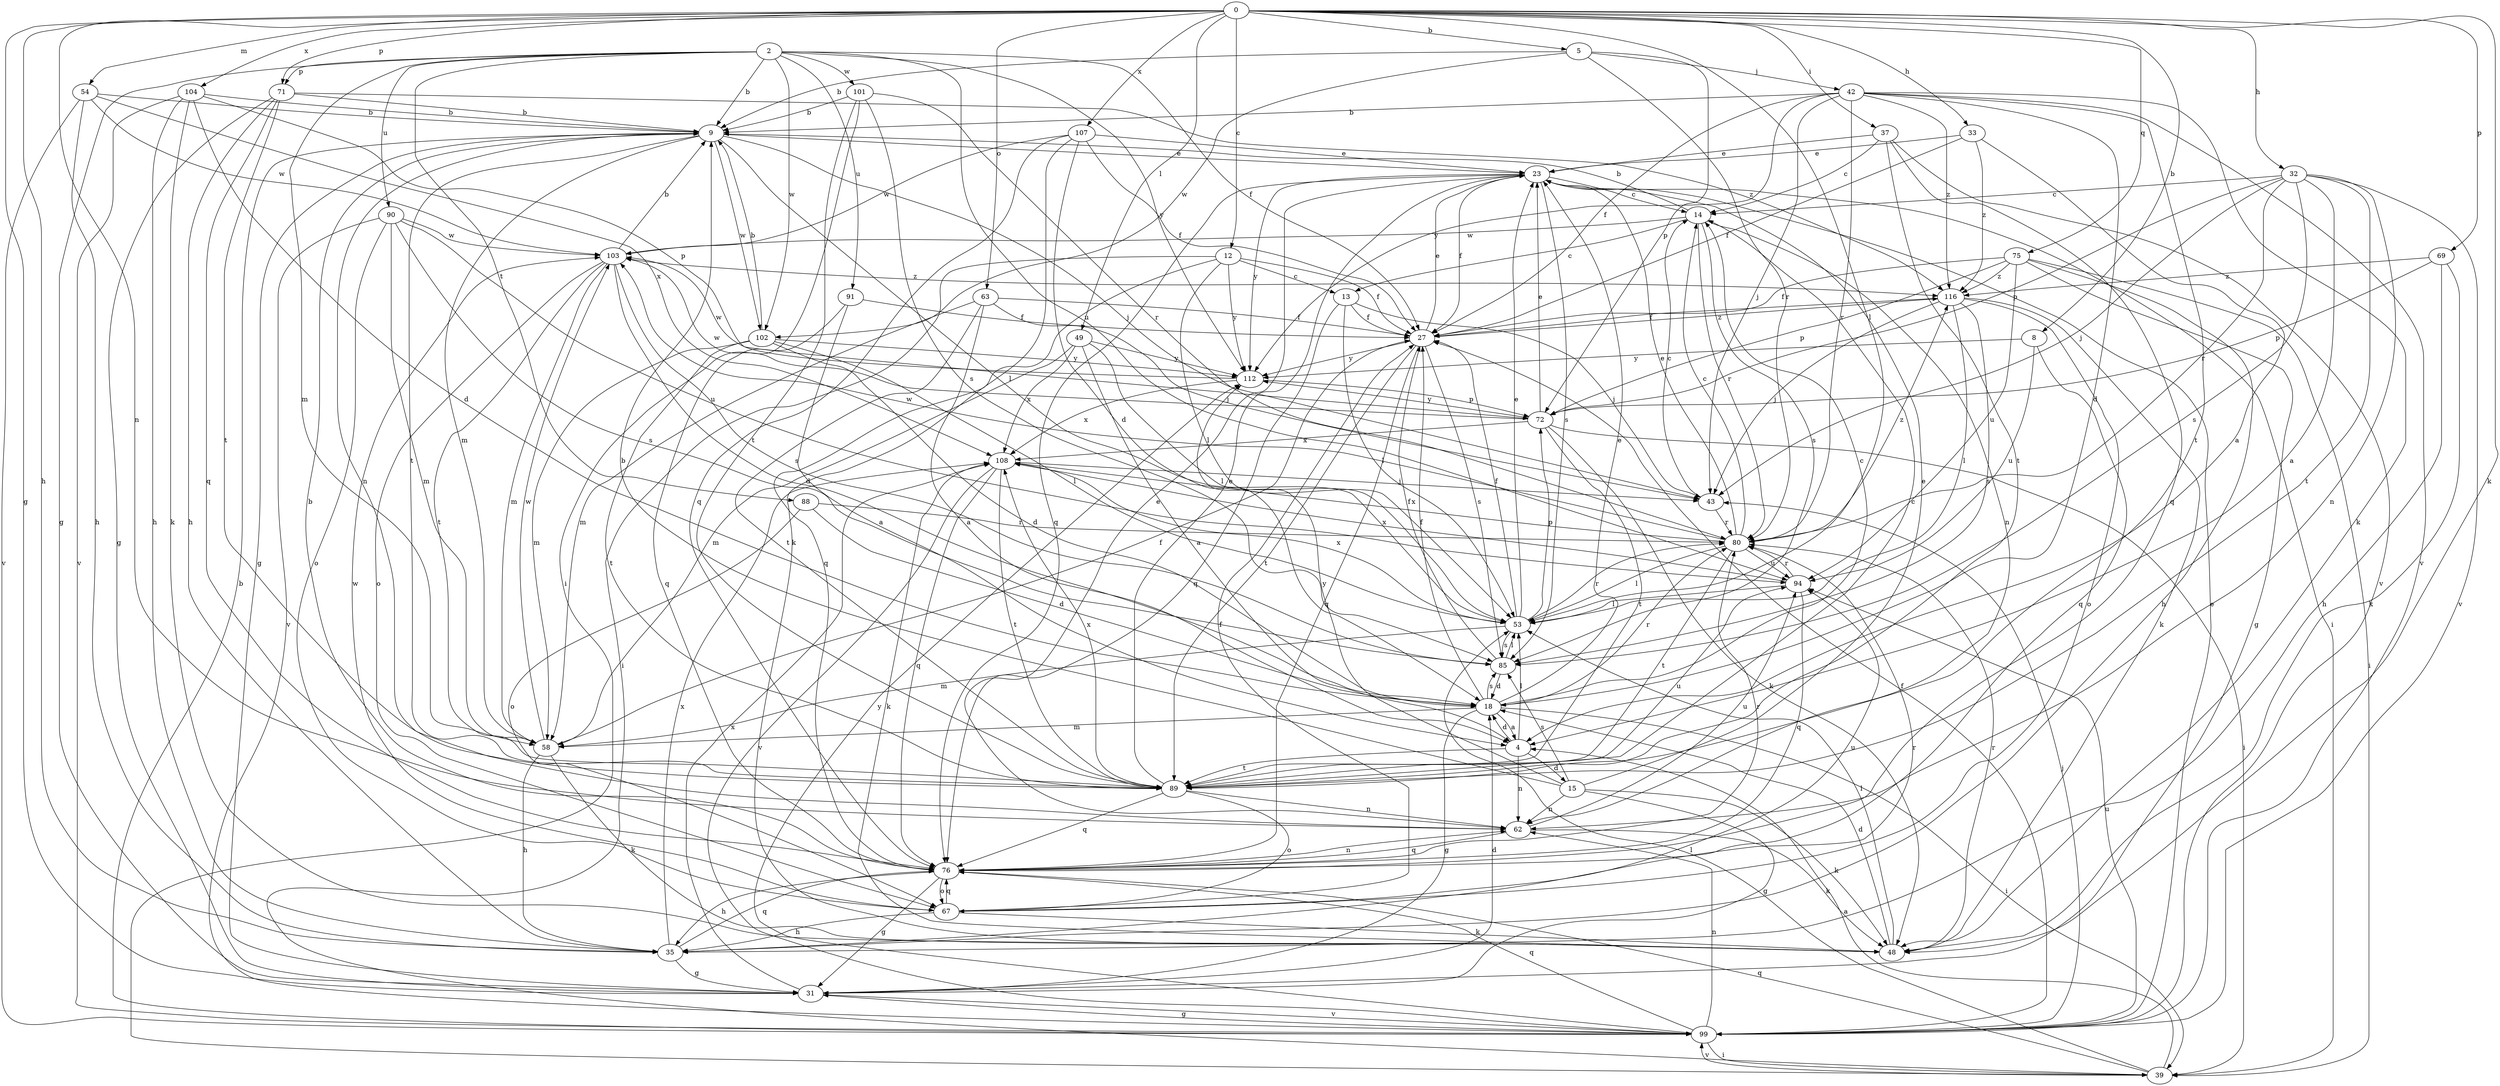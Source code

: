 strict digraph  {
0;
2;
4;
5;
8;
9;
12;
13;
14;
15;
18;
23;
27;
31;
32;
33;
35;
37;
39;
42;
43;
48;
49;
53;
54;
58;
62;
63;
67;
69;
71;
72;
75;
76;
80;
85;
88;
89;
90;
91;
94;
99;
101;
102;
103;
104;
107;
108;
112;
116;
0 -> 5  [label=b];
0 -> 8  [label=b];
0 -> 12  [label=c];
0 -> 31  [label=g];
0 -> 32  [label=h];
0 -> 33  [label=h];
0 -> 35  [label=h];
0 -> 37  [label=i];
0 -> 48  [label=k];
0 -> 49  [label=l];
0 -> 53  [label=l];
0 -> 54  [label=m];
0 -> 62  [label=n];
0 -> 63  [label=o];
0 -> 69  [label=p];
0 -> 71  [label=p];
0 -> 75  [label=q];
0 -> 104  [label=x];
0 -> 107  [label=x];
2 -> 9  [label=b];
2 -> 27  [label=f];
2 -> 31  [label=g];
2 -> 58  [label=m];
2 -> 71  [label=p];
2 -> 88  [label=t];
2 -> 90  [label=u];
2 -> 91  [label=u];
2 -> 94  [label=u];
2 -> 101  [label=w];
2 -> 102  [label=w];
2 -> 112  [label=y];
4 -> 15  [label=d];
4 -> 18  [label=d];
4 -> 53  [label=l];
4 -> 62  [label=n];
4 -> 89  [label=t];
5 -> 9  [label=b];
5 -> 42  [label=j];
5 -> 72  [label=p];
5 -> 80  [label=r];
5 -> 102  [label=w];
8 -> 76  [label=q];
8 -> 94  [label=u];
8 -> 112  [label=y];
9 -> 23  [label=e];
9 -> 31  [label=g];
9 -> 43  [label=j];
9 -> 53  [label=l];
9 -> 58  [label=m];
9 -> 62  [label=n];
9 -> 89  [label=t];
9 -> 102  [label=w];
12 -> 13  [label=c];
12 -> 27  [label=f];
12 -> 39  [label=i];
12 -> 53  [label=l];
12 -> 76  [label=q];
12 -> 112  [label=y];
13 -> 27  [label=f];
13 -> 43  [label=j];
13 -> 53  [label=l];
13 -> 76  [label=q];
14 -> 9  [label=b];
14 -> 13  [label=c];
14 -> 62  [label=n];
14 -> 80  [label=r];
14 -> 85  [label=s];
14 -> 103  [label=w];
15 -> 9  [label=b];
15 -> 23  [label=e];
15 -> 31  [label=g];
15 -> 48  [label=k];
15 -> 62  [label=n];
15 -> 85  [label=s];
15 -> 112  [label=y];
18 -> 4  [label=a];
18 -> 14  [label=c];
18 -> 23  [label=e];
18 -> 27  [label=f];
18 -> 31  [label=g];
18 -> 39  [label=i];
18 -> 58  [label=m];
18 -> 80  [label=r];
18 -> 85  [label=s];
23 -> 14  [label=c];
23 -> 27  [label=f];
23 -> 39  [label=i];
23 -> 76  [label=q];
23 -> 85  [label=s];
23 -> 112  [label=y];
27 -> 23  [label=e];
27 -> 76  [label=q];
27 -> 85  [label=s];
27 -> 89  [label=t];
27 -> 112  [label=y];
27 -> 116  [label=z];
31 -> 18  [label=d];
31 -> 99  [label=v];
31 -> 108  [label=x];
32 -> 4  [label=a];
32 -> 14  [label=c];
32 -> 43  [label=j];
32 -> 62  [label=n];
32 -> 72  [label=p];
32 -> 80  [label=r];
32 -> 85  [label=s];
32 -> 89  [label=t];
32 -> 99  [label=v];
33 -> 4  [label=a];
33 -> 23  [label=e];
33 -> 27  [label=f];
33 -> 116  [label=z];
35 -> 31  [label=g];
35 -> 76  [label=q];
35 -> 80  [label=r];
35 -> 108  [label=x];
37 -> 14  [label=c];
37 -> 23  [label=e];
37 -> 76  [label=q];
37 -> 89  [label=t];
37 -> 99  [label=v];
39 -> 4  [label=a];
39 -> 53  [label=l];
39 -> 76  [label=q];
39 -> 99  [label=v];
42 -> 9  [label=b];
42 -> 18  [label=d];
42 -> 27  [label=f];
42 -> 43  [label=j];
42 -> 48  [label=k];
42 -> 80  [label=r];
42 -> 89  [label=t];
42 -> 99  [label=v];
42 -> 112  [label=y];
42 -> 116  [label=z];
43 -> 14  [label=c];
43 -> 80  [label=r];
48 -> 18  [label=d];
48 -> 53  [label=l];
48 -> 80  [label=r];
49 -> 4  [label=a];
49 -> 53  [label=l];
49 -> 58  [label=m];
49 -> 108  [label=x];
49 -> 112  [label=y];
53 -> 23  [label=e];
53 -> 27  [label=f];
53 -> 58  [label=m];
53 -> 72  [label=p];
53 -> 80  [label=r];
53 -> 85  [label=s];
53 -> 108  [label=x];
54 -> 9  [label=b];
54 -> 35  [label=h];
54 -> 99  [label=v];
54 -> 103  [label=w];
54 -> 108  [label=x];
58 -> 27  [label=f];
58 -> 35  [label=h];
58 -> 48  [label=k];
58 -> 103  [label=w];
62 -> 23  [label=e];
62 -> 48  [label=k];
62 -> 76  [label=q];
62 -> 94  [label=u];
63 -> 4  [label=a];
63 -> 27  [label=f];
63 -> 43  [label=j];
63 -> 58  [label=m];
63 -> 89  [label=t];
67 -> 27  [label=f];
67 -> 35  [label=h];
67 -> 48  [label=k];
67 -> 76  [label=q];
67 -> 94  [label=u];
67 -> 103  [label=w];
69 -> 35  [label=h];
69 -> 48  [label=k];
69 -> 72  [label=p];
69 -> 116  [label=z];
71 -> 9  [label=b];
71 -> 31  [label=g];
71 -> 35  [label=h];
71 -> 76  [label=q];
71 -> 89  [label=t];
71 -> 116  [label=z];
72 -> 23  [label=e];
72 -> 39  [label=i];
72 -> 48  [label=k];
72 -> 89  [label=t];
72 -> 103  [label=w];
72 -> 108  [label=x];
72 -> 112  [label=y];
75 -> 27  [label=f];
75 -> 31  [label=g];
75 -> 35  [label=h];
75 -> 39  [label=i];
75 -> 72  [label=p];
75 -> 94  [label=u];
75 -> 116  [label=z];
76 -> 9  [label=b];
76 -> 31  [label=g];
76 -> 35  [label=h];
76 -> 62  [label=n];
76 -> 67  [label=o];
76 -> 80  [label=r];
80 -> 14  [label=c];
80 -> 23  [label=e];
80 -> 53  [label=l];
80 -> 89  [label=t];
80 -> 94  [label=u];
80 -> 103  [label=w];
80 -> 108  [label=x];
80 -> 116  [label=z];
85 -> 18  [label=d];
85 -> 27  [label=f];
85 -> 53  [label=l];
88 -> 18  [label=d];
88 -> 67  [label=o];
88 -> 80  [label=r];
89 -> 14  [label=c];
89 -> 23  [label=e];
89 -> 62  [label=n];
89 -> 67  [label=o];
89 -> 76  [label=q];
89 -> 94  [label=u];
89 -> 108  [label=x];
90 -> 58  [label=m];
90 -> 67  [label=o];
90 -> 85  [label=s];
90 -> 94  [label=u];
90 -> 99  [label=v];
90 -> 103  [label=w];
91 -> 4  [label=a];
91 -> 27  [label=f];
91 -> 76  [label=q];
94 -> 53  [label=l];
94 -> 76  [label=q];
94 -> 80  [label=r];
94 -> 108  [label=x];
99 -> 9  [label=b];
99 -> 23  [label=e];
99 -> 27  [label=f];
99 -> 31  [label=g];
99 -> 39  [label=i];
99 -> 43  [label=j];
99 -> 62  [label=n];
99 -> 76  [label=q];
99 -> 94  [label=u];
99 -> 112  [label=y];
101 -> 9  [label=b];
101 -> 39  [label=i];
101 -> 80  [label=r];
101 -> 85  [label=s];
101 -> 89  [label=t];
102 -> 9  [label=b];
102 -> 18  [label=d];
102 -> 53  [label=l];
102 -> 58  [label=m];
102 -> 89  [label=t];
102 -> 112  [label=y];
103 -> 9  [label=b];
103 -> 18  [label=d];
103 -> 58  [label=m];
103 -> 67  [label=o];
103 -> 85  [label=s];
103 -> 89  [label=t];
103 -> 116  [label=z];
104 -> 9  [label=b];
104 -> 18  [label=d];
104 -> 35  [label=h];
104 -> 48  [label=k];
104 -> 72  [label=p];
104 -> 99  [label=v];
107 -> 18  [label=d];
107 -> 23  [label=e];
107 -> 27  [label=f];
107 -> 48  [label=k];
107 -> 76  [label=q];
107 -> 103  [label=w];
108 -> 43  [label=j];
108 -> 48  [label=k];
108 -> 76  [label=q];
108 -> 89  [label=t];
108 -> 99  [label=v];
112 -> 72  [label=p];
112 -> 103  [label=w];
112 -> 108  [label=x];
116 -> 27  [label=f];
116 -> 43  [label=j];
116 -> 48  [label=k];
116 -> 53  [label=l];
116 -> 67  [label=o];
116 -> 85  [label=s];
}
